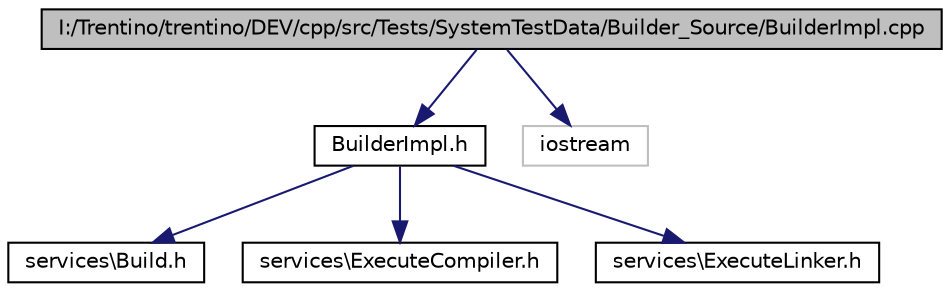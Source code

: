 digraph G
{
  edge [fontname="Helvetica",fontsize="10",labelfontname="Helvetica",labelfontsize="10"];
  node [fontname="Helvetica",fontsize="10",shape=record];
  Node1 [label="I:/Trentino/trentino/DEV/cpp/src/Tests/SystemTestData/Builder_Source/BuilderImpl.cpp",height=0.2,width=0.4,color="black", fillcolor="grey75", style="filled" fontcolor="black"];
  Node1 -> Node2 [color="midnightblue",fontsize="10",style="solid",fontname="Helvetica"];
  Node2 [label="BuilderImpl.h",height=0.2,width=0.4,color="black", fillcolor="white", style="filled",URL="$_source_2_builder_impl_8h.html"];
  Node2 -> Node3 [color="midnightblue",fontsize="10",style="solid",fontname="Helvetica"];
  Node3 [label="services\\Build.h",height=0.2,width=0.4,color="black", fillcolor="white", style="filled",URL="$_source_2services_2_build_8h.html"];
  Node2 -> Node4 [color="midnightblue",fontsize="10",style="solid",fontname="Helvetica"];
  Node4 [label="services\\ExecuteCompiler.h",height=0.2,width=0.4,color="black", fillcolor="white", style="filled",URL="$_source_2services_2_execute_compiler_8h.html"];
  Node2 -> Node5 [color="midnightblue",fontsize="10",style="solid",fontname="Helvetica"];
  Node5 [label="services\\ExecuteLinker.h",height=0.2,width=0.4,color="black", fillcolor="white", style="filled",URL="$_source_2services_2_execute_linker_8h.html"];
  Node1 -> Node6 [color="midnightblue",fontsize="10",style="solid",fontname="Helvetica"];
  Node6 [label="iostream",height=0.2,width=0.4,color="grey75", fillcolor="white", style="filled"];
}
